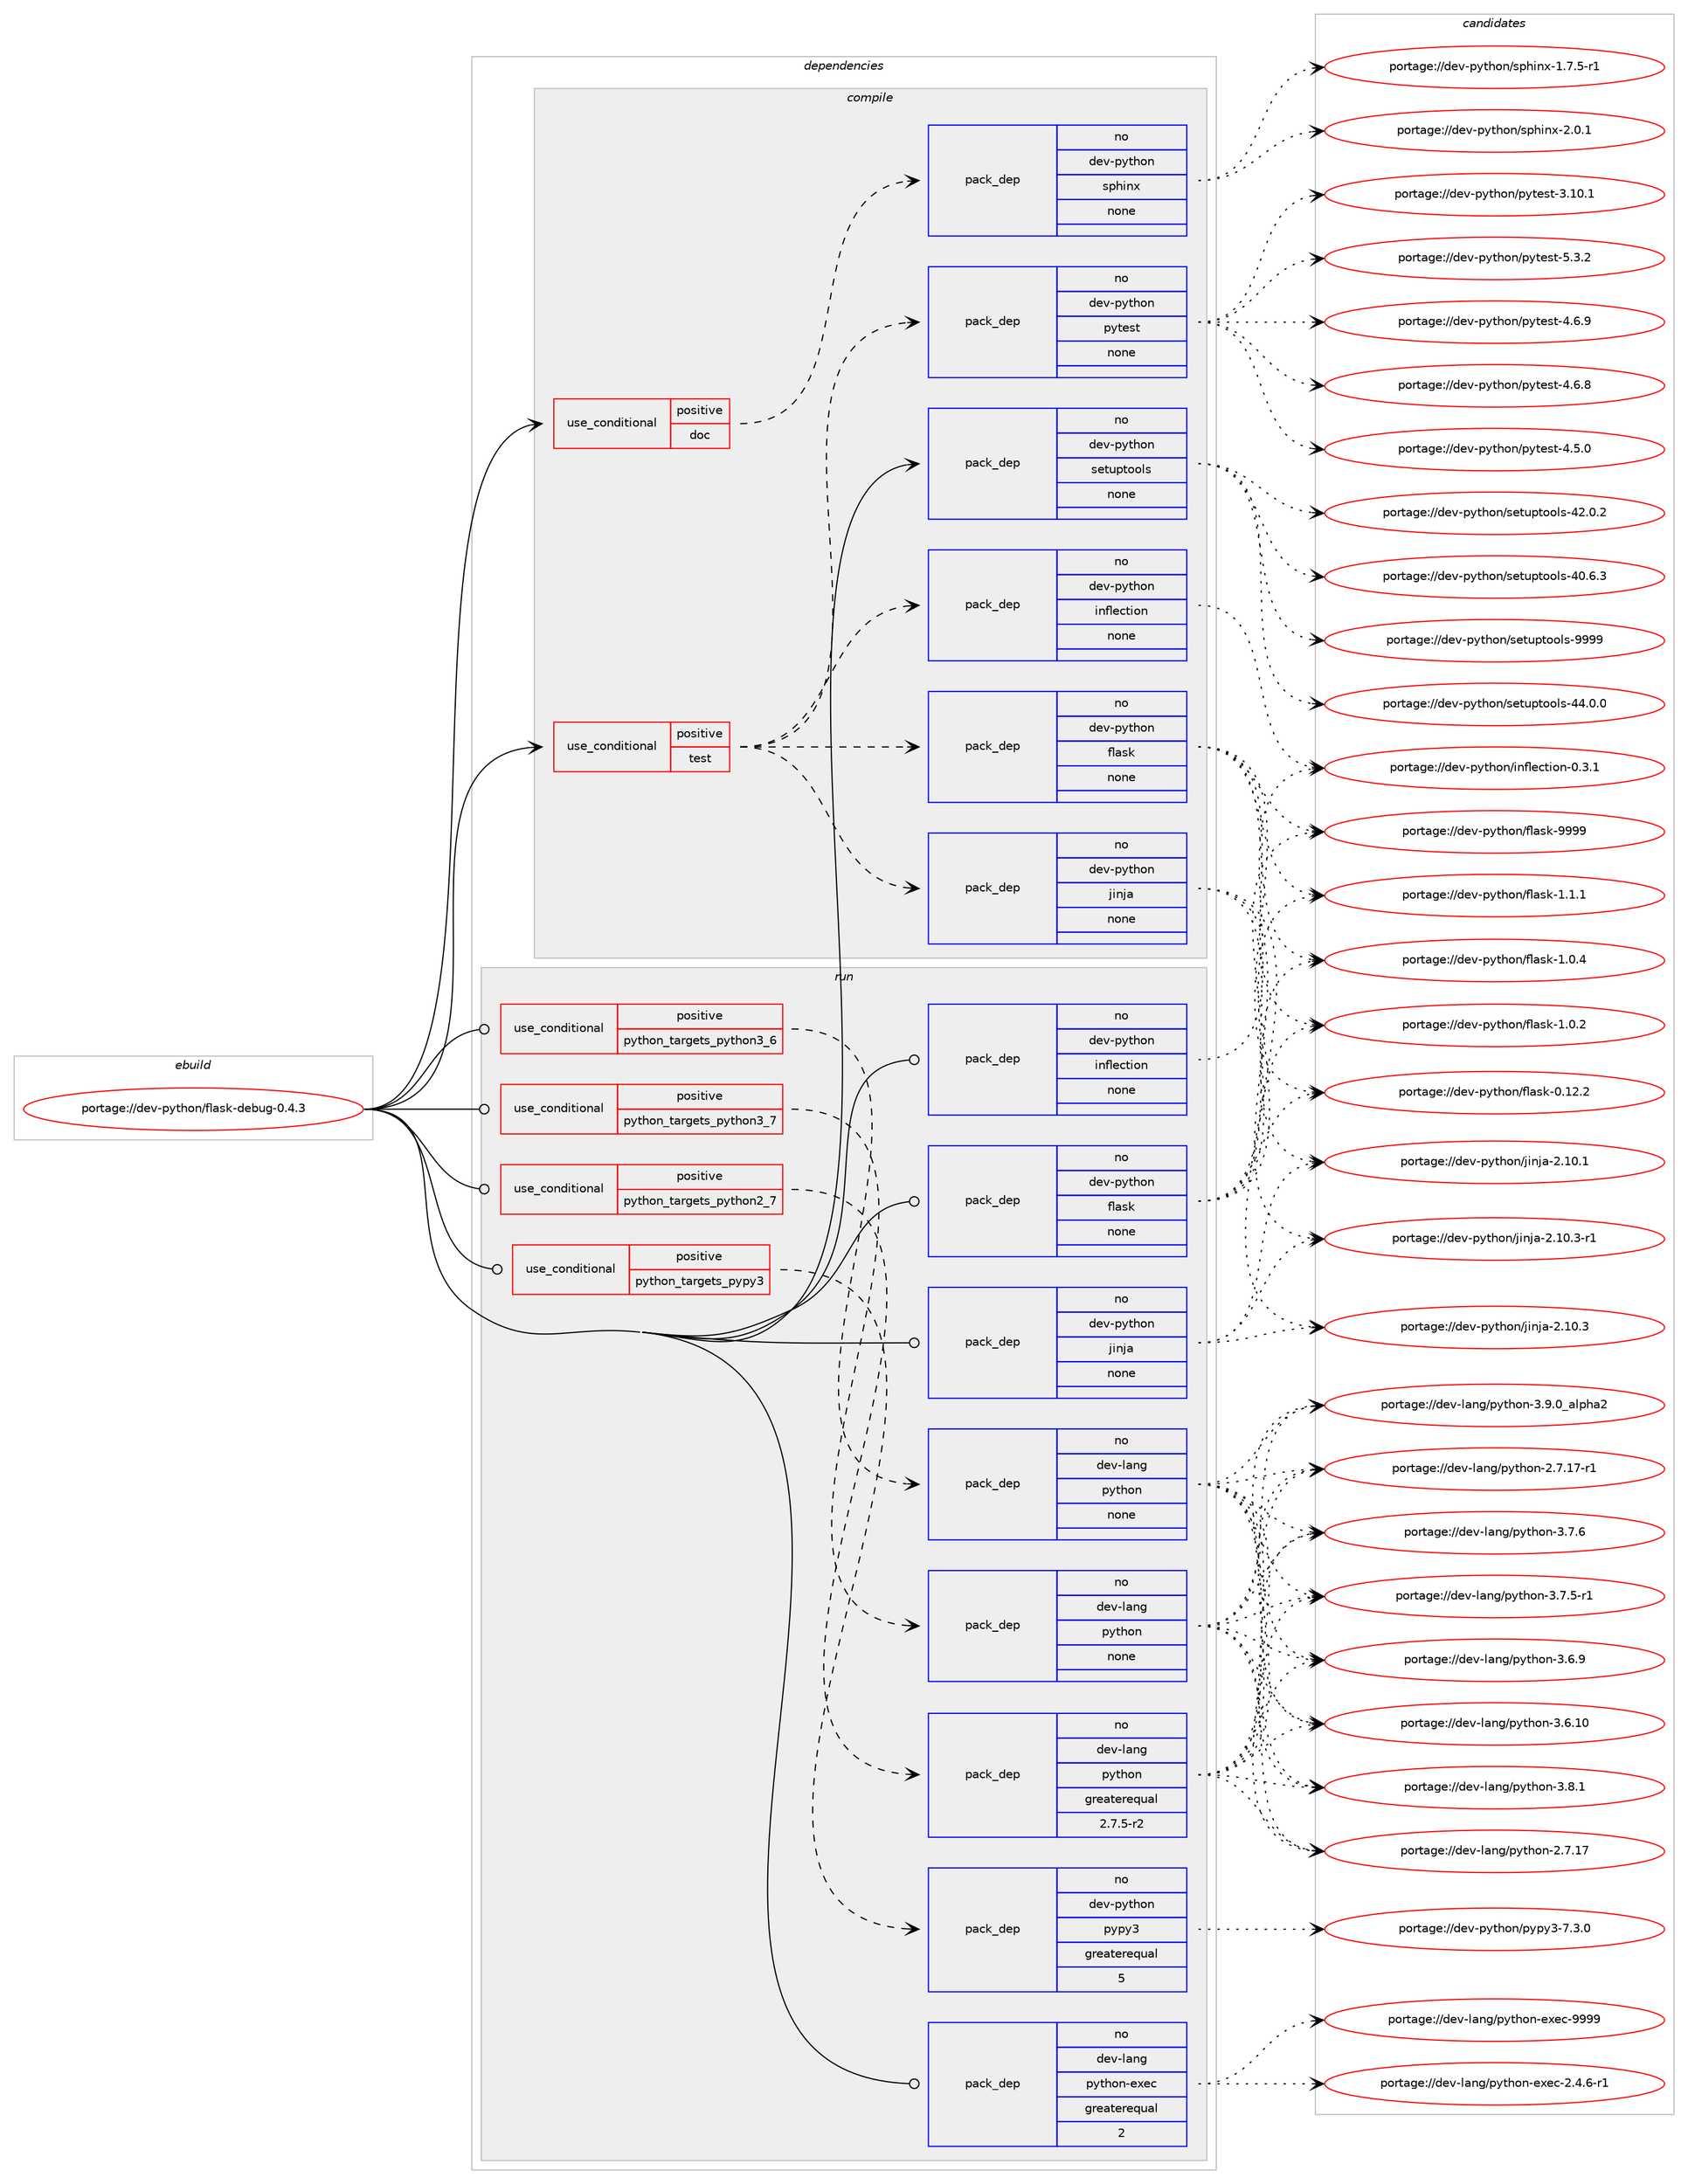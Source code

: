 digraph prolog {

# *************
# Graph options
# *************

newrank=true;
concentrate=true;
compound=true;
graph [rankdir=LR,fontname=Helvetica,fontsize=10,ranksep=1.5];#, ranksep=2.5, nodesep=0.2];
edge  [arrowhead=vee];
node  [fontname=Helvetica,fontsize=10];

# **********
# The ebuild
# **********

subgraph cluster_leftcol {
color=gray;
label=<<i>ebuild</i>>;
id [label="portage://dev-python/flask-debug-0.4.3", color=red, width=4, href="../dev-python/flask-debug-0.4.3.svg"];
}

# ****************
# The dependencies
# ****************

subgraph cluster_midcol {
color=gray;
label=<<i>dependencies</i>>;
subgraph cluster_compile {
fillcolor="#eeeeee";
style=filled;
label=<<i>compile</i>>;
subgraph cond115880 {
dependency460864 [label=<<TABLE BORDER="0" CELLBORDER="1" CELLSPACING="0" CELLPADDING="4"><TR><TD ROWSPAN="3" CELLPADDING="10">use_conditional</TD></TR><TR><TD>positive</TD></TR><TR><TD>doc</TD></TR></TABLE>>, shape=none, color=red];
subgraph pack339994 {
dependency460865 [label=<<TABLE BORDER="0" CELLBORDER="1" CELLSPACING="0" CELLPADDING="4" WIDTH="220"><TR><TD ROWSPAN="6" CELLPADDING="30">pack_dep</TD></TR><TR><TD WIDTH="110">no</TD></TR><TR><TD>dev-python</TD></TR><TR><TD>sphinx</TD></TR><TR><TD>none</TD></TR><TR><TD></TD></TR></TABLE>>, shape=none, color=blue];
}
dependency460864:e -> dependency460865:w [weight=20,style="dashed",arrowhead="vee"];
}
id:e -> dependency460864:w [weight=20,style="solid",arrowhead="vee"];
subgraph cond115881 {
dependency460866 [label=<<TABLE BORDER="0" CELLBORDER="1" CELLSPACING="0" CELLPADDING="4"><TR><TD ROWSPAN="3" CELLPADDING="10">use_conditional</TD></TR><TR><TD>positive</TD></TR><TR><TD>test</TD></TR></TABLE>>, shape=none, color=red];
subgraph pack339995 {
dependency460867 [label=<<TABLE BORDER="0" CELLBORDER="1" CELLSPACING="0" CELLPADDING="4" WIDTH="220"><TR><TD ROWSPAN="6" CELLPADDING="30">pack_dep</TD></TR><TR><TD WIDTH="110">no</TD></TR><TR><TD>dev-python</TD></TR><TR><TD>flask</TD></TR><TR><TD>none</TD></TR><TR><TD></TD></TR></TABLE>>, shape=none, color=blue];
}
dependency460866:e -> dependency460867:w [weight=20,style="dashed",arrowhead="vee"];
subgraph pack339996 {
dependency460868 [label=<<TABLE BORDER="0" CELLBORDER="1" CELLSPACING="0" CELLPADDING="4" WIDTH="220"><TR><TD ROWSPAN="6" CELLPADDING="30">pack_dep</TD></TR><TR><TD WIDTH="110">no</TD></TR><TR><TD>dev-python</TD></TR><TR><TD>inflection</TD></TR><TR><TD>none</TD></TR><TR><TD></TD></TR></TABLE>>, shape=none, color=blue];
}
dependency460866:e -> dependency460868:w [weight=20,style="dashed",arrowhead="vee"];
subgraph pack339997 {
dependency460869 [label=<<TABLE BORDER="0" CELLBORDER="1" CELLSPACING="0" CELLPADDING="4" WIDTH="220"><TR><TD ROWSPAN="6" CELLPADDING="30">pack_dep</TD></TR><TR><TD WIDTH="110">no</TD></TR><TR><TD>dev-python</TD></TR><TR><TD>jinja</TD></TR><TR><TD>none</TD></TR><TR><TD></TD></TR></TABLE>>, shape=none, color=blue];
}
dependency460866:e -> dependency460869:w [weight=20,style="dashed",arrowhead="vee"];
subgraph pack339998 {
dependency460870 [label=<<TABLE BORDER="0" CELLBORDER="1" CELLSPACING="0" CELLPADDING="4" WIDTH="220"><TR><TD ROWSPAN="6" CELLPADDING="30">pack_dep</TD></TR><TR><TD WIDTH="110">no</TD></TR><TR><TD>dev-python</TD></TR><TR><TD>pytest</TD></TR><TR><TD>none</TD></TR><TR><TD></TD></TR></TABLE>>, shape=none, color=blue];
}
dependency460866:e -> dependency460870:w [weight=20,style="dashed",arrowhead="vee"];
}
id:e -> dependency460866:w [weight=20,style="solid",arrowhead="vee"];
subgraph pack339999 {
dependency460871 [label=<<TABLE BORDER="0" CELLBORDER="1" CELLSPACING="0" CELLPADDING="4" WIDTH="220"><TR><TD ROWSPAN="6" CELLPADDING="30">pack_dep</TD></TR><TR><TD WIDTH="110">no</TD></TR><TR><TD>dev-python</TD></TR><TR><TD>setuptools</TD></TR><TR><TD>none</TD></TR><TR><TD></TD></TR></TABLE>>, shape=none, color=blue];
}
id:e -> dependency460871:w [weight=20,style="solid",arrowhead="vee"];
}
subgraph cluster_compileandrun {
fillcolor="#eeeeee";
style=filled;
label=<<i>compile and run</i>>;
}
subgraph cluster_run {
fillcolor="#eeeeee";
style=filled;
label=<<i>run</i>>;
subgraph cond115882 {
dependency460872 [label=<<TABLE BORDER="0" CELLBORDER="1" CELLSPACING="0" CELLPADDING="4"><TR><TD ROWSPAN="3" CELLPADDING="10">use_conditional</TD></TR><TR><TD>positive</TD></TR><TR><TD>python_targets_pypy3</TD></TR></TABLE>>, shape=none, color=red];
subgraph pack340000 {
dependency460873 [label=<<TABLE BORDER="0" CELLBORDER="1" CELLSPACING="0" CELLPADDING="4" WIDTH="220"><TR><TD ROWSPAN="6" CELLPADDING="30">pack_dep</TD></TR><TR><TD WIDTH="110">no</TD></TR><TR><TD>dev-python</TD></TR><TR><TD>pypy3</TD></TR><TR><TD>greaterequal</TD></TR><TR><TD>5</TD></TR></TABLE>>, shape=none, color=blue];
}
dependency460872:e -> dependency460873:w [weight=20,style="dashed",arrowhead="vee"];
}
id:e -> dependency460872:w [weight=20,style="solid",arrowhead="odot"];
subgraph cond115883 {
dependency460874 [label=<<TABLE BORDER="0" CELLBORDER="1" CELLSPACING="0" CELLPADDING="4"><TR><TD ROWSPAN="3" CELLPADDING="10">use_conditional</TD></TR><TR><TD>positive</TD></TR><TR><TD>python_targets_python2_7</TD></TR></TABLE>>, shape=none, color=red];
subgraph pack340001 {
dependency460875 [label=<<TABLE BORDER="0" CELLBORDER="1" CELLSPACING="0" CELLPADDING="4" WIDTH="220"><TR><TD ROWSPAN="6" CELLPADDING="30">pack_dep</TD></TR><TR><TD WIDTH="110">no</TD></TR><TR><TD>dev-lang</TD></TR><TR><TD>python</TD></TR><TR><TD>greaterequal</TD></TR><TR><TD>2.7.5-r2</TD></TR></TABLE>>, shape=none, color=blue];
}
dependency460874:e -> dependency460875:w [weight=20,style="dashed",arrowhead="vee"];
}
id:e -> dependency460874:w [weight=20,style="solid",arrowhead="odot"];
subgraph cond115884 {
dependency460876 [label=<<TABLE BORDER="0" CELLBORDER="1" CELLSPACING="0" CELLPADDING="4"><TR><TD ROWSPAN="3" CELLPADDING="10">use_conditional</TD></TR><TR><TD>positive</TD></TR><TR><TD>python_targets_python3_6</TD></TR></TABLE>>, shape=none, color=red];
subgraph pack340002 {
dependency460877 [label=<<TABLE BORDER="0" CELLBORDER="1" CELLSPACING="0" CELLPADDING="4" WIDTH="220"><TR><TD ROWSPAN="6" CELLPADDING="30">pack_dep</TD></TR><TR><TD WIDTH="110">no</TD></TR><TR><TD>dev-lang</TD></TR><TR><TD>python</TD></TR><TR><TD>none</TD></TR><TR><TD></TD></TR></TABLE>>, shape=none, color=blue];
}
dependency460876:e -> dependency460877:w [weight=20,style="dashed",arrowhead="vee"];
}
id:e -> dependency460876:w [weight=20,style="solid",arrowhead="odot"];
subgraph cond115885 {
dependency460878 [label=<<TABLE BORDER="0" CELLBORDER="1" CELLSPACING="0" CELLPADDING="4"><TR><TD ROWSPAN="3" CELLPADDING="10">use_conditional</TD></TR><TR><TD>positive</TD></TR><TR><TD>python_targets_python3_7</TD></TR></TABLE>>, shape=none, color=red];
subgraph pack340003 {
dependency460879 [label=<<TABLE BORDER="0" CELLBORDER="1" CELLSPACING="0" CELLPADDING="4" WIDTH="220"><TR><TD ROWSPAN="6" CELLPADDING="30">pack_dep</TD></TR><TR><TD WIDTH="110">no</TD></TR><TR><TD>dev-lang</TD></TR><TR><TD>python</TD></TR><TR><TD>none</TD></TR><TR><TD></TD></TR></TABLE>>, shape=none, color=blue];
}
dependency460878:e -> dependency460879:w [weight=20,style="dashed",arrowhead="vee"];
}
id:e -> dependency460878:w [weight=20,style="solid",arrowhead="odot"];
subgraph pack340004 {
dependency460880 [label=<<TABLE BORDER="0" CELLBORDER="1" CELLSPACING="0" CELLPADDING="4" WIDTH="220"><TR><TD ROWSPAN="6" CELLPADDING="30">pack_dep</TD></TR><TR><TD WIDTH="110">no</TD></TR><TR><TD>dev-lang</TD></TR><TR><TD>python-exec</TD></TR><TR><TD>greaterequal</TD></TR><TR><TD>2</TD></TR></TABLE>>, shape=none, color=blue];
}
id:e -> dependency460880:w [weight=20,style="solid",arrowhead="odot"];
subgraph pack340005 {
dependency460881 [label=<<TABLE BORDER="0" CELLBORDER="1" CELLSPACING="0" CELLPADDING="4" WIDTH="220"><TR><TD ROWSPAN="6" CELLPADDING="30">pack_dep</TD></TR><TR><TD WIDTH="110">no</TD></TR><TR><TD>dev-python</TD></TR><TR><TD>flask</TD></TR><TR><TD>none</TD></TR><TR><TD></TD></TR></TABLE>>, shape=none, color=blue];
}
id:e -> dependency460881:w [weight=20,style="solid",arrowhead="odot"];
subgraph pack340006 {
dependency460882 [label=<<TABLE BORDER="0" CELLBORDER="1" CELLSPACING="0" CELLPADDING="4" WIDTH="220"><TR><TD ROWSPAN="6" CELLPADDING="30">pack_dep</TD></TR><TR><TD WIDTH="110">no</TD></TR><TR><TD>dev-python</TD></TR><TR><TD>inflection</TD></TR><TR><TD>none</TD></TR><TR><TD></TD></TR></TABLE>>, shape=none, color=blue];
}
id:e -> dependency460882:w [weight=20,style="solid",arrowhead="odot"];
subgraph pack340007 {
dependency460883 [label=<<TABLE BORDER="0" CELLBORDER="1" CELLSPACING="0" CELLPADDING="4" WIDTH="220"><TR><TD ROWSPAN="6" CELLPADDING="30">pack_dep</TD></TR><TR><TD WIDTH="110">no</TD></TR><TR><TD>dev-python</TD></TR><TR><TD>jinja</TD></TR><TR><TD>none</TD></TR><TR><TD></TD></TR></TABLE>>, shape=none, color=blue];
}
id:e -> dependency460883:w [weight=20,style="solid",arrowhead="odot"];
}
}

# **************
# The candidates
# **************

subgraph cluster_choices {
rank=same;
color=gray;
label=<<i>candidates</i>>;

subgraph choice339994 {
color=black;
nodesep=1;
choice1001011184511212111610411111047115112104105110120455046484649 [label="portage://dev-python/sphinx-2.0.1", color=red, width=4,href="../dev-python/sphinx-2.0.1.svg"];
choice10010111845112121116104111110471151121041051101204549465546534511449 [label="portage://dev-python/sphinx-1.7.5-r1", color=red, width=4,href="../dev-python/sphinx-1.7.5-r1.svg"];
dependency460865:e -> choice1001011184511212111610411111047115112104105110120455046484649:w [style=dotted,weight="100"];
dependency460865:e -> choice10010111845112121116104111110471151121041051101204549465546534511449:w [style=dotted,weight="100"];
}
subgraph choice339995 {
color=black;
nodesep=1;
choice1001011184511212111610411111047102108971151074557575757 [label="portage://dev-python/flask-9999", color=red, width=4,href="../dev-python/flask-9999.svg"];
choice100101118451121211161041111104710210897115107454946494649 [label="portage://dev-python/flask-1.1.1", color=red, width=4,href="../dev-python/flask-1.1.1.svg"];
choice100101118451121211161041111104710210897115107454946484652 [label="portage://dev-python/flask-1.0.4", color=red, width=4,href="../dev-python/flask-1.0.4.svg"];
choice100101118451121211161041111104710210897115107454946484650 [label="portage://dev-python/flask-1.0.2", color=red, width=4,href="../dev-python/flask-1.0.2.svg"];
choice10010111845112121116104111110471021089711510745484649504650 [label="portage://dev-python/flask-0.12.2", color=red, width=4,href="../dev-python/flask-0.12.2.svg"];
dependency460867:e -> choice1001011184511212111610411111047102108971151074557575757:w [style=dotted,weight="100"];
dependency460867:e -> choice100101118451121211161041111104710210897115107454946494649:w [style=dotted,weight="100"];
dependency460867:e -> choice100101118451121211161041111104710210897115107454946484652:w [style=dotted,weight="100"];
dependency460867:e -> choice100101118451121211161041111104710210897115107454946484650:w [style=dotted,weight="100"];
dependency460867:e -> choice10010111845112121116104111110471021089711510745484649504650:w [style=dotted,weight="100"];
}
subgraph choice339996 {
color=black;
nodesep=1;
choice100101118451121211161041111104710511010210810199116105111110454846514649 [label="portage://dev-python/inflection-0.3.1", color=red, width=4,href="../dev-python/inflection-0.3.1.svg"];
dependency460868:e -> choice100101118451121211161041111104710511010210810199116105111110454846514649:w [style=dotted,weight="100"];
}
subgraph choice339997 {
color=black;
nodesep=1;
choice100101118451121211161041111104710610511010697455046494846514511449 [label="portage://dev-python/jinja-2.10.3-r1", color=red, width=4,href="../dev-python/jinja-2.10.3-r1.svg"];
choice10010111845112121116104111110471061051101069745504649484651 [label="portage://dev-python/jinja-2.10.3", color=red, width=4,href="../dev-python/jinja-2.10.3.svg"];
choice10010111845112121116104111110471061051101069745504649484649 [label="portage://dev-python/jinja-2.10.1", color=red, width=4,href="../dev-python/jinja-2.10.1.svg"];
dependency460869:e -> choice100101118451121211161041111104710610511010697455046494846514511449:w [style=dotted,weight="100"];
dependency460869:e -> choice10010111845112121116104111110471061051101069745504649484651:w [style=dotted,weight="100"];
dependency460869:e -> choice10010111845112121116104111110471061051101069745504649484649:w [style=dotted,weight="100"];
}
subgraph choice339998 {
color=black;
nodesep=1;
choice1001011184511212111610411111047112121116101115116455346514650 [label="portage://dev-python/pytest-5.3.2", color=red, width=4,href="../dev-python/pytest-5.3.2.svg"];
choice1001011184511212111610411111047112121116101115116455246544657 [label="portage://dev-python/pytest-4.6.9", color=red, width=4,href="../dev-python/pytest-4.6.9.svg"];
choice1001011184511212111610411111047112121116101115116455246544656 [label="portage://dev-python/pytest-4.6.8", color=red, width=4,href="../dev-python/pytest-4.6.8.svg"];
choice1001011184511212111610411111047112121116101115116455246534648 [label="portage://dev-python/pytest-4.5.0", color=red, width=4,href="../dev-python/pytest-4.5.0.svg"];
choice100101118451121211161041111104711212111610111511645514649484649 [label="portage://dev-python/pytest-3.10.1", color=red, width=4,href="../dev-python/pytest-3.10.1.svg"];
dependency460870:e -> choice1001011184511212111610411111047112121116101115116455346514650:w [style=dotted,weight="100"];
dependency460870:e -> choice1001011184511212111610411111047112121116101115116455246544657:w [style=dotted,weight="100"];
dependency460870:e -> choice1001011184511212111610411111047112121116101115116455246544656:w [style=dotted,weight="100"];
dependency460870:e -> choice1001011184511212111610411111047112121116101115116455246534648:w [style=dotted,weight="100"];
dependency460870:e -> choice100101118451121211161041111104711212111610111511645514649484649:w [style=dotted,weight="100"];
}
subgraph choice339999 {
color=black;
nodesep=1;
choice10010111845112121116104111110471151011161171121161111111081154557575757 [label="portage://dev-python/setuptools-9999", color=red, width=4,href="../dev-python/setuptools-9999.svg"];
choice100101118451121211161041111104711510111611711211611111110811545525246484648 [label="portage://dev-python/setuptools-44.0.0", color=red, width=4,href="../dev-python/setuptools-44.0.0.svg"];
choice100101118451121211161041111104711510111611711211611111110811545525046484650 [label="portage://dev-python/setuptools-42.0.2", color=red, width=4,href="../dev-python/setuptools-42.0.2.svg"];
choice100101118451121211161041111104711510111611711211611111110811545524846544651 [label="portage://dev-python/setuptools-40.6.3", color=red, width=4,href="../dev-python/setuptools-40.6.3.svg"];
dependency460871:e -> choice10010111845112121116104111110471151011161171121161111111081154557575757:w [style=dotted,weight="100"];
dependency460871:e -> choice100101118451121211161041111104711510111611711211611111110811545525246484648:w [style=dotted,weight="100"];
dependency460871:e -> choice100101118451121211161041111104711510111611711211611111110811545525046484650:w [style=dotted,weight="100"];
dependency460871:e -> choice100101118451121211161041111104711510111611711211611111110811545524846544651:w [style=dotted,weight="100"];
}
subgraph choice340000 {
color=black;
nodesep=1;
choice100101118451121211161041111104711212111212151455546514648 [label="portage://dev-python/pypy3-7.3.0", color=red, width=4,href="../dev-python/pypy3-7.3.0.svg"];
dependency460873:e -> choice100101118451121211161041111104711212111212151455546514648:w [style=dotted,weight="100"];
}
subgraph choice340001 {
color=black;
nodesep=1;
choice10010111845108971101034711212111610411111045514657464895971081121049750 [label="portage://dev-lang/python-3.9.0_alpha2", color=red, width=4,href="../dev-lang/python-3.9.0_alpha2.svg"];
choice100101118451089711010347112121116104111110455146564649 [label="portage://dev-lang/python-3.8.1", color=red, width=4,href="../dev-lang/python-3.8.1.svg"];
choice100101118451089711010347112121116104111110455146554654 [label="portage://dev-lang/python-3.7.6", color=red, width=4,href="../dev-lang/python-3.7.6.svg"];
choice1001011184510897110103471121211161041111104551465546534511449 [label="portage://dev-lang/python-3.7.5-r1", color=red, width=4,href="../dev-lang/python-3.7.5-r1.svg"];
choice100101118451089711010347112121116104111110455146544657 [label="portage://dev-lang/python-3.6.9", color=red, width=4,href="../dev-lang/python-3.6.9.svg"];
choice10010111845108971101034711212111610411111045514654464948 [label="portage://dev-lang/python-3.6.10", color=red, width=4,href="../dev-lang/python-3.6.10.svg"];
choice100101118451089711010347112121116104111110455046554649554511449 [label="portage://dev-lang/python-2.7.17-r1", color=red, width=4,href="../dev-lang/python-2.7.17-r1.svg"];
choice10010111845108971101034711212111610411111045504655464955 [label="portage://dev-lang/python-2.7.17", color=red, width=4,href="../dev-lang/python-2.7.17.svg"];
dependency460875:e -> choice10010111845108971101034711212111610411111045514657464895971081121049750:w [style=dotted,weight="100"];
dependency460875:e -> choice100101118451089711010347112121116104111110455146564649:w [style=dotted,weight="100"];
dependency460875:e -> choice100101118451089711010347112121116104111110455146554654:w [style=dotted,weight="100"];
dependency460875:e -> choice1001011184510897110103471121211161041111104551465546534511449:w [style=dotted,weight="100"];
dependency460875:e -> choice100101118451089711010347112121116104111110455146544657:w [style=dotted,weight="100"];
dependency460875:e -> choice10010111845108971101034711212111610411111045514654464948:w [style=dotted,weight="100"];
dependency460875:e -> choice100101118451089711010347112121116104111110455046554649554511449:w [style=dotted,weight="100"];
dependency460875:e -> choice10010111845108971101034711212111610411111045504655464955:w [style=dotted,weight="100"];
}
subgraph choice340002 {
color=black;
nodesep=1;
choice10010111845108971101034711212111610411111045514657464895971081121049750 [label="portage://dev-lang/python-3.9.0_alpha2", color=red, width=4,href="../dev-lang/python-3.9.0_alpha2.svg"];
choice100101118451089711010347112121116104111110455146564649 [label="portage://dev-lang/python-3.8.1", color=red, width=4,href="../dev-lang/python-3.8.1.svg"];
choice100101118451089711010347112121116104111110455146554654 [label="portage://dev-lang/python-3.7.6", color=red, width=4,href="../dev-lang/python-3.7.6.svg"];
choice1001011184510897110103471121211161041111104551465546534511449 [label="portage://dev-lang/python-3.7.5-r1", color=red, width=4,href="../dev-lang/python-3.7.5-r1.svg"];
choice100101118451089711010347112121116104111110455146544657 [label="portage://dev-lang/python-3.6.9", color=red, width=4,href="../dev-lang/python-3.6.9.svg"];
choice10010111845108971101034711212111610411111045514654464948 [label="portage://dev-lang/python-3.6.10", color=red, width=4,href="../dev-lang/python-3.6.10.svg"];
choice100101118451089711010347112121116104111110455046554649554511449 [label="portage://dev-lang/python-2.7.17-r1", color=red, width=4,href="../dev-lang/python-2.7.17-r1.svg"];
choice10010111845108971101034711212111610411111045504655464955 [label="portage://dev-lang/python-2.7.17", color=red, width=4,href="../dev-lang/python-2.7.17.svg"];
dependency460877:e -> choice10010111845108971101034711212111610411111045514657464895971081121049750:w [style=dotted,weight="100"];
dependency460877:e -> choice100101118451089711010347112121116104111110455146564649:w [style=dotted,weight="100"];
dependency460877:e -> choice100101118451089711010347112121116104111110455146554654:w [style=dotted,weight="100"];
dependency460877:e -> choice1001011184510897110103471121211161041111104551465546534511449:w [style=dotted,weight="100"];
dependency460877:e -> choice100101118451089711010347112121116104111110455146544657:w [style=dotted,weight="100"];
dependency460877:e -> choice10010111845108971101034711212111610411111045514654464948:w [style=dotted,weight="100"];
dependency460877:e -> choice100101118451089711010347112121116104111110455046554649554511449:w [style=dotted,weight="100"];
dependency460877:e -> choice10010111845108971101034711212111610411111045504655464955:w [style=dotted,weight="100"];
}
subgraph choice340003 {
color=black;
nodesep=1;
choice10010111845108971101034711212111610411111045514657464895971081121049750 [label="portage://dev-lang/python-3.9.0_alpha2", color=red, width=4,href="../dev-lang/python-3.9.0_alpha2.svg"];
choice100101118451089711010347112121116104111110455146564649 [label="portage://dev-lang/python-3.8.1", color=red, width=4,href="../dev-lang/python-3.8.1.svg"];
choice100101118451089711010347112121116104111110455146554654 [label="portage://dev-lang/python-3.7.6", color=red, width=4,href="../dev-lang/python-3.7.6.svg"];
choice1001011184510897110103471121211161041111104551465546534511449 [label="portage://dev-lang/python-3.7.5-r1", color=red, width=4,href="../dev-lang/python-3.7.5-r1.svg"];
choice100101118451089711010347112121116104111110455146544657 [label="portage://dev-lang/python-3.6.9", color=red, width=4,href="../dev-lang/python-3.6.9.svg"];
choice10010111845108971101034711212111610411111045514654464948 [label="portage://dev-lang/python-3.6.10", color=red, width=4,href="../dev-lang/python-3.6.10.svg"];
choice100101118451089711010347112121116104111110455046554649554511449 [label="portage://dev-lang/python-2.7.17-r1", color=red, width=4,href="../dev-lang/python-2.7.17-r1.svg"];
choice10010111845108971101034711212111610411111045504655464955 [label="portage://dev-lang/python-2.7.17", color=red, width=4,href="../dev-lang/python-2.7.17.svg"];
dependency460879:e -> choice10010111845108971101034711212111610411111045514657464895971081121049750:w [style=dotted,weight="100"];
dependency460879:e -> choice100101118451089711010347112121116104111110455146564649:w [style=dotted,weight="100"];
dependency460879:e -> choice100101118451089711010347112121116104111110455146554654:w [style=dotted,weight="100"];
dependency460879:e -> choice1001011184510897110103471121211161041111104551465546534511449:w [style=dotted,weight="100"];
dependency460879:e -> choice100101118451089711010347112121116104111110455146544657:w [style=dotted,weight="100"];
dependency460879:e -> choice10010111845108971101034711212111610411111045514654464948:w [style=dotted,weight="100"];
dependency460879:e -> choice100101118451089711010347112121116104111110455046554649554511449:w [style=dotted,weight="100"];
dependency460879:e -> choice10010111845108971101034711212111610411111045504655464955:w [style=dotted,weight="100"];
}
subgraph choice340004 {
color=black;
nodesep=1;
choice10010111845108971101034711212111610411111045101120101994557575757 [label="portage://dev-lang/python-exec-9999", color=red, width=4,href="../dev-lang/python-exec-9999.svg"];
choice10010111845108971101034711212111610411111045101120101994550465246544511449 [label="portage://dev-lang/python-exec-2.4.6-r1", color=red, width=4,href="../dev-lang/python-exec-2.4.6-r1.svg"];
dependency460880:e -> choice10010111845108971101034711212111610411111045101120101994557575757:w [style=dotted,weight="100"];
dependency460880:e -> choice10010111845108971101034711212111610411111045101120101994550465246544511449:w [style=dotted,weight="100"];
}
subgraph choice340005 {
color=black;
nodesep=1;
choice1001011184511212111610411111047102108971151074557575757 [label="portage://dev-python/flask-9999", color=red, width=4,href="../dev-python/flask-9999.svg"];
choice100101118451121211161041111104710210897115107454946494649 [label="portage://dev-python/flask-1.1.1", color=red, width=4,href="../dev-python/flask-1.1.1.svg"];
choice100101118451121211161041111104710210897115107454946484652 [label="portage://dev-python/flask-1.0.4", color=red, width=4,href="../dev-python/flask-1.0.4.svg"];
choice100101118451121211161041111104710210897115107454946484650 [label="portage://dev-python/flask-1.0.2", color=red, width=4,href="../dev-python/flask-1.0.2.svg"];
choice10010111845112121116104111110471021089711510745484649504650 [label="portage://dev-python/flask-0.12.2", color=red, width=4,href="../dev-python/flask-0.12.2.svg"];
dependency460881:e -> choice1001011184511212111610411111047102108971151074557575757:w [style=dotted,weight="100"];
dependency460881:e -> choice100101118451121211161041111104710210897115107454946494649:w [style=dotted,weight="100"];
dependency460881:e -> choice100101118451121211161041111104710210897115107454946484652:w [style=dotted,weight="100"];
dependency460881:e -> choice100101118451121211161041111104710210897115107454946484650:w [style=dotted,weight="100"];
dependency460881:e -> choice10010111845112121116104111110471021089711510745484649504650:w [style=dotted,weight="100"];
}
subgraph choice340006 {
color=black;
nodesep=1;
choice100101118451121211161041111104710511010210810199116105111110454846514649 [label="portage://dev-python/inflection-0.3.1", color=red, width=4,href="../dev-python/inflection-0.3.1.svg"];
dependency460882:e -> choice100101118451121211161041111104710511010210810199116105111110454846514649:w [style=dotted,weight="100"];
}
subgraph choice340007 {
color=black;
nodesep=1;
choice100101118451121211161041111104710610511010697455046494846514511449 [label="portage://dev-python/jinja-2.10.3-r1", color=red, width=4,href="../dev-python/jinja-2.10.3-r1.svg"];
choice10010111845112121116104111110471061051101069745504649484651 [label="portage://dev-python/jinja-2.10.3", color=red, width=4,href="../dev-python/jinja-2.10.3.svg"];
choice10010111845112121116104111110471061051101069745504649484649 [label="portage://dev-python/jinja-2.10.1", color=red, width=4,href="../dev-python/jinja-2.10.1.svg"];
dependency460883:e -> choice100101118451121211161041111104710610511010697455046494846514511449:w [style=dotted,weight="100"];
dependency460883:e -> choice10010111845112121116104111110471061051101069745504649484651:w [style=dotted,weight="100"];
dependency460883:e -> choice10010111845112121116104111110471061051101069745504649484649:w [style=dotted,weight="100"];
}
}

}
